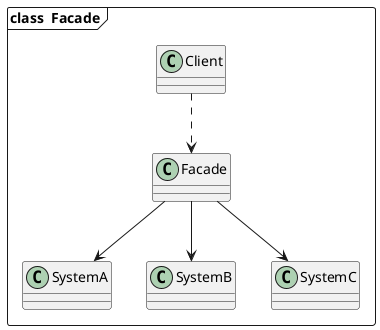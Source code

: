 @startuml mainframe
package "class  Facade" <<Frame>> {
  class Client {
  }
  class Facade {
  }

  Client ..> Facade

  class SystemA {}
  class SystemB {}
  class SystemC {}

  Facade --> SystemA
  Facade --> SystemB
  Facade --> SystemC
  
}
@enduml